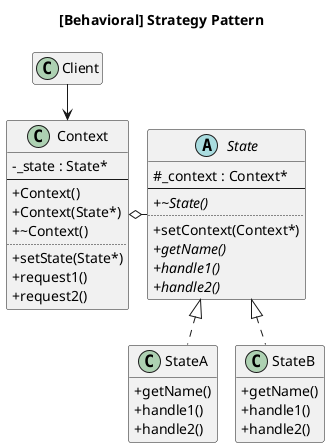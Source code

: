 ﻿@startuml
!pragma layout smetana
skinparam classAttributeIconSize 0

title [Behavioral] Strategy Pattern

together {
class Client
class Context {
    - _state : State*
    --
    + Context()
    + Context(State*)
    + ~Context()
    ..
    + setState(State*)
    + request1()
    + request2()
}
}
Client --> Context

together {
abstract State {
   # _context : Context*
   --
   + {abstract} ~State()
   ..
   + setContext(Context*)
   + {abstract} getName()
   + {abstract} handle1()
   + {abstract} handle2()
}
class StateA {
   + getName()
   + handle1()
   + handle2()
}
class StateB {
   + getName()
   + handle1()
   + handle2()
}
}
State <|.. StateA
State <|.. StateB

Context o-r- State

hide empty members

@enduml
